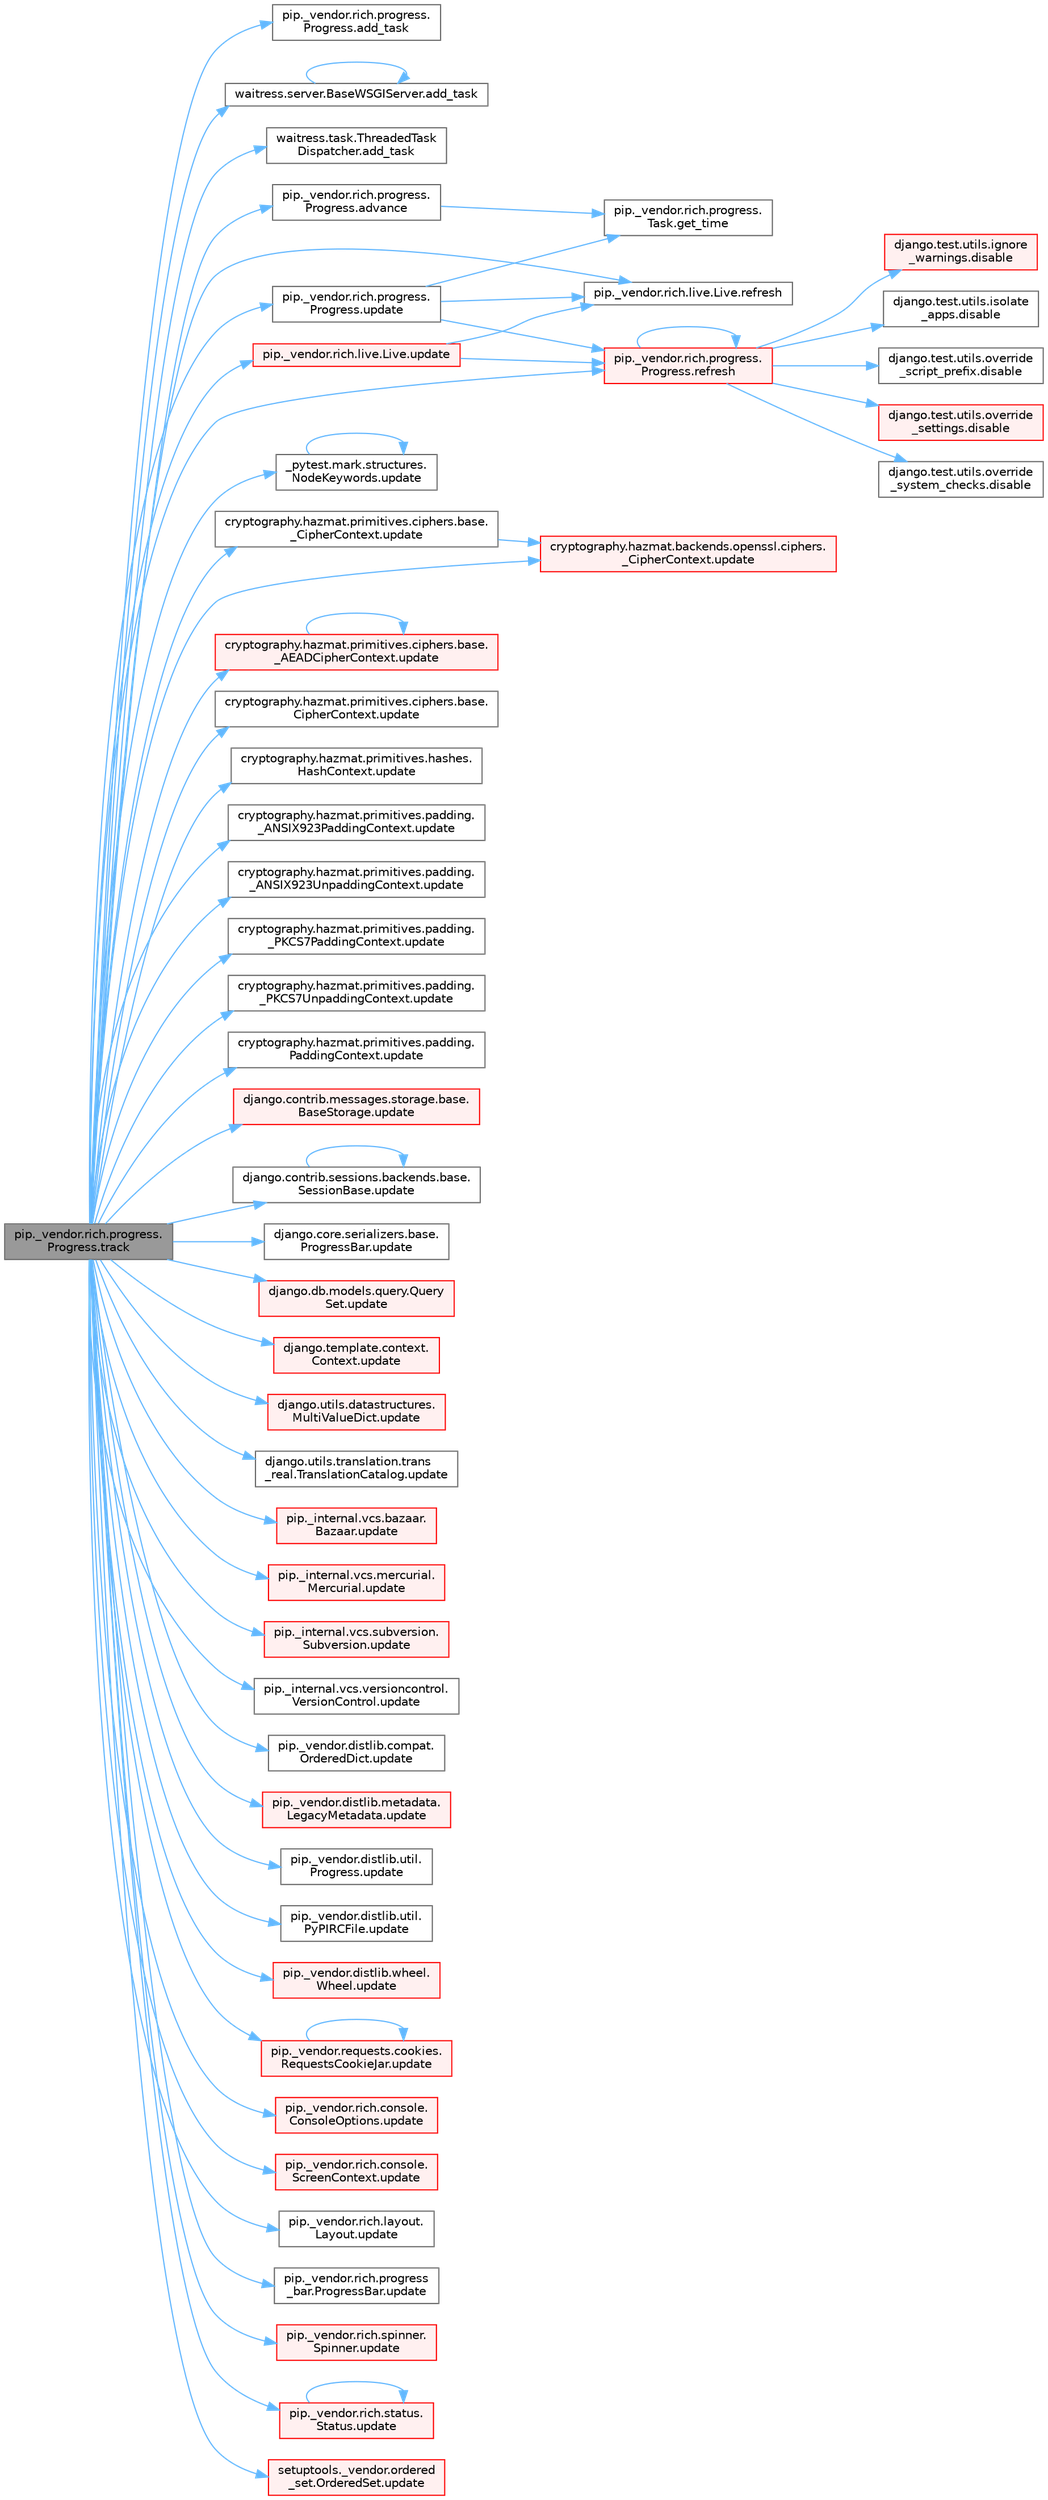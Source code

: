 digraph "pip._vendor.rich.progress.Progress.track"
{
 // LATEX_PDF_SIZE
  bgcolor="transparent";
  edge [fontname=Helvetica,fontsize=10,labelfontname=Helvetica,labelfontsize=10];
  node [fontname=Helvetica,fontsize=10,shape=box,height=0.2,width=0.4];
  rankdir="LR";
  Node1 [id="Node000001",label="pip._vendor.rich.progress.\lProgress.track",height=0.2,width=0.4,color="gray40", fillcolor="grey60", style="filled", fontcolor="black",tooltip=" "];
  Node1 -> Node2 [id="edge1_Node000001_Node000002",color="steelblue1",style="solid",tooltip=" "];
  Node2 [id="Node000002",label="pip._vendor.rich.progress.\lProgress.add_task",height=0.2,width=0.4,color="grey40", fillcolor="white", style="filled",URL="$classpip_1_1__vendor_1_1rich_1_1progress_1_1_progress.html#ac731e25d7947a05a1772a3933a14f37f",tooltip=" "];
  Node1 -> Node3 [id="edge2_Node000001_Node000003",color="steelblue1",style="solid",tooltip=" "];
  Node3 [id="Node000003",label="waitress.server.BaseWSGIServer.add_task",height=0.2,width=0.4,color="grey40", fillcolor="white", style="filled",URL="$classwaitress_1_1server_1_1_base_w_s_g_i_server.html#aa62bd95573fdbdf54be7fb15889971e1",tooltip=" "];
  Node3 -> Node3 [id="edge3_Node000003_Node000003",color="steelblue1",style="solid",tooltip=" "];
  Node1 -> Node4 [id="edge4_Node000001_Node000004",color="steelblue1",style="solid",tooltip=" "];
  Node4 [id="Node000004",label="waitress.task.ThreadedTask\lDispatcher.add_task",height=0.2,width=0.4,color="grey40", fillcolor="white", style="filled",URL="$classwaitress_1_1task_1_1_threaded_task_dispatcher.html#a6705595c05fe078135d0d541a994aa96",tooltip=" "];
  Node1 -> Node5 [id="edge5_Node000001_Node000005",color="steelblue1",style="solid",tooltip=" "];
  Node5 [id="Node000005",label="pip._vendor.rich.progress.\lProgress.advance",height=0.2,width=0.4,color="grey40", fillcolor="white", style="filled",URL="$classpip_1_1__vendor_1_1rich_1_1progress_1_1_progress.html#aecdf29e576cf1eae98c965538bf78606",tooltip=" "];
  Node5 -> Node6 [id="edge6_Node000005_Node000006",color="steelblue1",style="solid",tooltip=" "];
  Node6 [id="Node000006",label="pip._vendor.rich.progress.\lTask.get_time",height=0.2,width=0.4,color="grey40", fillcolor="white", style="filled",URL="$classpip_1_1__vendor_1_1rich_1_1progress_1_1_task.html#af8dc334094a3cf47b4b85f3014305130",tooltip=" "];
  Node1 -> Node7 [id="edge7_Node000001_Node000007",color="steelblue1",style="solid",tooltip=" "];
  Node7 [id="Node000007",label="pip._vendor.rich.live.Live.refresh",height=0.2,width=0.4,color="grey40", fillcolor="white", style="filled",URL="$classpip_1_1__vendor_1_1rich_1_1live_1_1_live.html#a898af4f99a1ea11e331166c27c0c202b",tooltip=" "];
  Node1 -> Node8 [id="edge8_Node000001_Node000008",color="steelblue1",style="solid",tooltip=" "];
  Node8 [id="Node000008",label="pip._vendor.rich.progress.\lProgress.refresh",height=0.2,width=0.4,color="red", fillcolor="#FFF0F0", style="filled",URL="$classpip_1_1__vendor_1_1rich_1_1progress_1_1_progress.html#a88dcdf9d00bbfe350b6c4b23b5670579",tooltip=" "];
  Node8 -> Node9 [id="edge9_Node000008_Node000009",color="steelblue1",style="solid",tooltip=" "];
  Node9 [id="Node000009",label="django.test.utils.ignore\l_warnings.disable",height=0.2,width=0.4,color="red", fillcolor="#FFF0F0", style="filled",URL="$classdjango_1_1test_1_1utils_1_1ignore__warnings.html#af1e5bafbbda3277c2402f39db212ca5b",tooltip=" "];
  Node8 -> Node11 [id="edge10_Node000008_Node000011",color="steelblue1",style="solid",tooltip=" "];
  Node11 [id="Node000011",label="django.test.utils.isolate\l_apps.disable",height=0.2,width=0.4,color="grey40", fillcolor="white", style="filled",URL="$classdjango_1_1test_1_1utils_1_1isolate__apps.html#aa6e861e7fb291eb6a411ad1b678389ac",tooltip=" "];
  Node8 -> Node12 [id="edge11_Node000008_Node000012",color="steelblue1",style="solid",tooltip=" "];
  Node12 [id="Node000012",label="django.test.utils.override\l_script_prefix.disable",height=0.2,width=0.4,color="grey40", fillcolor="white", style="filled",URL="$classdjango_1_1test_1_1utils_1_1override__script__prefix.html#a4c4ae43c791a42ddb6ba29f52fa231b2",tooltip=" "];
  Node8 -> Node13 [id="edge12_Node000008_Node000013",color="steelblue1",style="solid",tooltip=" "];
  Node13 [id="Node000013",label="django.test.utils.override\l_settings.disable",height=0.2,width=0.4,color="red", fillcolor="#FFF0F0", style="filled",URL="$classdjango_1_1test_1_1utils_1_1override__settings.html#a3308964de996d3516f1122d5962fe8ba",tooltip=" "];
  Node8 -> Node3764 [id="edge13_Node000008_Node003764",color="steelblue1",style="solid",tooltip=" "];
  Node3764 [id="Node003764",label="django.test.utils.override\l_system_checks.disable",height=0.2,width=0.4,color="grey40", fillcolor="white", style="filled",URL="$classdjango_1_1test_1_1utils_1_1override__system__checks.html#a09c8d27c17f549e99207253090f4573d",tooltip=" "];
  Node8 -> Node8 [id="edge14_Node000008_Node000008",color="steelblue1",style="solid",tooltip=" "];
  Node1 -> Node864 [id="edge15_Node000001_Node000864",color="steelblue1",style="solid",tooltip=" "];
  Node864 [id="Node000864",label="_pytest.mark.structures.\lNodeKeywords.update",height=0.2,width=0.4,color="grey40", fillcolor="white", style="filled",URL="$class__pytest_1_1mark_1_1structures_1_1_node_keywords.html#a0a4d777bdae1c928eb82dbe2078da337",tooltip=" "];
  Node864 -> Node864 [id="edge16_Node000864_Node000864",color="steelblue1",style="solid",tooltip=" "];
  Node1 -> Node865 [id="edge17_Node000001_Node000865",color="steelblue1",style="solid",tooltip=" "];
  Node865 [id="Node000865",label="cryptography.hazmat.backends.openssl.ciphers.\l_CipherContext.update",height=0.2,width=0.4,color="red", fillcolor="#FFF0F0", style="filled",URL="$classcryptography_1_1hazmat_1_1backends_1_1openssl_1_1ciphers_1_1___cipher_context.html#a5610dfbc011a181af1eb504ed9ae6130",tooltip=" "];
  Node1 -> Node871 [id="edge18_Node000001_Node000871",color="steelblue1",style="solid",tooltip=" "];
  Node871 [id="Node000871",label="cryptography.hazmat.primitives.ciphers.base.\l_AEADCipherContext.update",height=0.2,width=0.4,color="red", fillcolor="#FFF0F0", style="filled",URL="$classcryptography_1_1hazmat_1_1primitives_1_1ciphers_1_1base_1_1___a_e_a_d_cipher_context.html#a55c3cd5a4fe6d26aa67c41caa1cbe496",tooltip=" "];
  Node871 -> Node871 [id="edge19_Node000871_Node000871",color="steelblue1",style="solid",tooltip=" "];
  Node1 -> Node872 [id="edge20_Node000001_Node000872",color="steelblue1",style="solid",tooltip=" "];
  Node872 [id="Node000872",label="cryptography.hazmat.primitives.ciphers.base.\l_CipherContext.update",height=0.2,width=0.4,color="grey40", fillcolor="white", style="filled",URL="$classcryptography_1_1hazmat_1_1primitives_1_1ciphers_1_1base_1_1___cipher_context.html#a9bbd083aa4ef0fa6c6a1c07f15f9dd17",tooltip=" "];
  Node872 -> Node865 [id="edge21_Node000872_Node000865",color="steelblue1",style="solid",tooltip=" "];
  Node1 -> Node873 [id="edge22_Node000001_Node000873",color="steelblue1",style="solid",tooltip=" "];
  Node873 [id="Node000873",label="cryptography.hazmat.primitives.ciphers.base.\lCipherContext.update",height=0.2,width=0.4,color="grey40", fillcolor="white", style="filled",URL="$classcryptography_1_1hazmat_1_1primitives_1_1ciphers_1_1base_1_1_cipher_context.html#aee87d4d6a8f0f14e5b225d0eb9fb246e",tooltip=" "];
  Node1 -> Node874 [id="edge23_Node000001_Node000874",color="steelblue1",style="solid",tooltip=" "];
  Node874 [id="Node000874",label="cryptography.hazmat.primitives.hashes.\lHashContext.update",height=0.2,width=0.4,color="grey40", fillcolor="white", style="filled",URL="$classcryptography_1_1hazmat_1_1primitives_1_1hashes_1_1_hash_context.html#ab9ceb81a092e04be44cd8c6ac9dd4918",tooltip=" "];
  Node1 -> Node875 [id="edge24_Node000001_Node000875",color="steelblue1",style="solid",tooltip=" "];
  Node875 [id="Node000875",label="cryptography.hazmat.primitives.padding.\l_ANSIX923PaddingContext.update",height=0.2,width=0.4,color="grey40", fillcolor="white", style="filled",URL="$classcryptography_1_1hazmat_1_1primitives_1_1padding_1_1___a_n_s_i_x923_padding_context.html#a73ae02f0e7d3ecdc76c327972d5cb075",tooltip=" "];
  Node1 -> Node876 [id="edge25_Node000001_Node000876",color="steelblue1",style="solid",tooltip=" "];
  Node876 [id="Node000876",label="cryptography.hazmat.primitives.padding.\l_ANSIX923UnpaddingContext.update",height=0.2,width=0.4,color="grey40", fillcolor="white", style="filled",URL="$classcryptography_1_1hazmat_1_1primitives_1_1padding_1_1___a_n_s_i_x923_unpadding_context.html#afda02ac4bf5c02d78814b54e62736942",tooltip=" "];
  Node1 -> Node877 [id="edge26_Node000001_Node000877",color="steelblue1",style="solid",tooltip=" "];
  Node877 [id="Node000877",label="cryptography.hazmat.primitives.padding.\l_PKCS7PaddingContext.update",height=0.2,width=0.4,color="grey40", fillcolor="white", style="filled",URL="$classcryptography_1_1hazmat_1_1primitives_1_1padding_1_1___p_k_c_s7_padding_context.html#a26ecfa520954d55accd37dcd4ee92233",tooltip=" "];
  Node1 -> Node878 [id="edge27_Node000001_Node000878",color="steelblue1",style="solid",tooltip=" "];
  Node878 [id="Node000878",label="cryptography.hazmat.primitives.padding.\l_PKCS7UnpaddingContext.update",height=0.2,width=0.4,color="grey40", fillcolor="white", style="filled",URL="$classcryptography_1_1hazmat_1_1primitives_1_1padding_1_1___p_k_c_s7_unpadding_context.html#add18c9d99e7b859b88e0f6fdd496d5ff",tooltip=" "];
  Node1 -> Node879 [id="edge28_Node000001_Node000879",color="steelblue1",style="solid",tooltip=" "];
  Node879 [id="Node000879",label="cryptography.hazmat.primitives.padding.\lPaddingContext.update",height=0.2,width=0.4,color="grey40", fillcolor="white", style="filled",URL="$classcryptography_1_1hazmat_1_1primitives_1_1padding_1_1_padding_context.html#a047bc43f5a6b188611c2fce69723798c",tooltip=" "];
  Node1 -> Node880 [id="edge29_Node000001_Node000880",color="steelblue1",style="solid",tooltip=" "];
  Node880 [id="Node000880",label="django.contrib.messages.storage.base.\lBaseStorage.update",height=0.2,width=0.4,color="red", fillcolor="#FFF0F0", style="filled",URL="$classdjango_1_1contrib_1_1messages_1_1storage_1_1base_1_1_base_storage.html#a6e7b6b257bc8af4bd1d58d53235679a2",tooltip=" "];
  Node1 -> Node4338 [id="edge30_Node000001_Node004338",color="steelblue1",style="solid",tooltip=" "];
  Node4338 [id="Node004338",label="django.contrib.sessions.backends.base.\lSessionBase.update",height=0.2,width=0.4,color="grey40", fillcolor="white", style="filled",URL="$classdjango_1_1contrib_1_1sessions_1_1backends_1_1base_1_1_session_base.html#a3c30c6ffbf47e3a150eaadc491b04cc5",tooltip=" "];
  Node4338 -> Node4338 [id="edge31_Node004338_Node004338",color="steelblue1",style="solid",tooltip=" "];
  Node1 -> Node4339 [id="edge32_Node000001_Node004339",color="steelblue1",style="solid",tooltip=" "];
  Node4339 [id="Node004339",label="django.core.serializers.base.\lProgressBar.update",height=0.2,width=0.4,color="grey40", fillcolor="white", style="filled",URL="$classdjango_1_1core_1_1serializers_1_1base_1_1_progress_bar.html#af2c1c7bf5d7219121e6823dd318bd50c",tooltip=" "];
  Node1 -> Node4340 [id="edge33_Node000001_Node004340",color="steelblue1",style="solid",tooltip=" "];
  Node4340 [id="Node004340",label="django.db.models.query.Query\lSet.update",height=0.2,width=0.4,color="red", fillcolor="#FFF0F0", style="filled",URL="$classdjango_1_1db_1_1models_1_1query_1_1_query_set.html#ab6293ece1c0100aa9a26a3fb2d666a06",tooltip=" "];
  Node1 -> Node4341 [id="edge34_Node000001_Node004341",color="steelblue1",style="solid",tooltip=" "];
  Node4341 [id="Node004341",label="django.template.context.\lContext.update",height=0.2,width=0.4,color="red", fillcolor="#FFF0F0", style="filled",URL="$classdjango_1_1template_1_1context_1_1_context.html#ac6b555aa3f87383d3ff80eac5e450c90",tooltip=" "];
  Node1 -> Node4343 [id="edge35_Node000001_Node004343",color="steelblue1",style="solid",tooltip=" "];
  Node4343 [id="Node004343",label="django.utils.datastructures.\lMultiValueDict.update",height=0.2,width=0.4,color="red", fillcolor="#FFF0F0", style="filled",URL="$classdjango_1_1utils_1_1datastructures_1_1_multi_value_dict.html#adb334f967b909885c14e439be6090ed9",tooltip=" "];
  Node1 -> Node4351 [id="edge36_Node000001_Node004351",color="steelblue1",style="solid",tooltip=" "];
  Node4351 [id="Node004351",label="django.utils.translation.trans\l_real.TranslationCatalog.update",height=0.2,width=0.4,color="grey40", fillcolor="white", style="filled",URL="$classdjango_1_1utils_1_1translation_1_1trans__real_1_1_translation_catalog.html#ad4887327f85044e4eb4701c171b696ea",tooltip=" "];
  Node1 -> Node4352 [id="edge37_Node000001_Node004352",color="steelblue1",style="solid",tooltip=" "];
  Node4352 [id="Node004352",label="pip._internal.vcs.bazaar.\lBazaar.update",height=0.2,width=0.4,color="red", fillcolor="#FFF0F0", style="filled",URL="$classpip_1_1__internal_1_1vcs_1_1bazaar_1_1_bazaar.html#ab72f9605304d0f45c9cee1b01475db15",tooltip=" "];
  Node1 -> Node4369 [id="edge38_Node000001_Node004369",color="steelblue1",style="solid",tooltip=" "];
  Node4369 [id="Node004369",label="pip._internal.vcs.mercurial.\lMercurial.update",height=0.2,width=0.4,color="red", fillcolor="#FFF0F0", style="filled",URL="$classpip_1_1__internal_1_1vcs_1_1mercurial_1_1_mercurial.html#ab20d928e9af6ddb8d125f17805b56433",tooltip=" "];
  Node1 -> Node4370 [id="edge39_Node000001_Node004370",color="steelblue1",style="solid",tooltip=" "];
  Node4370 [id="Node004370",label="pip._internal.vcs.subversion.\lSubversion.update",height=0.2,width=0.4,color="red", fillcolor="#FFF0F0", style="filled",URL="$classpip_1_1__internal_1_1vcs_1_1subversion_1_1_subversion.html#a6ffdf52e473391cd02f543f30e12cc94",tooltip=" "];
  Node1 -> Node4374 [id="edge40_Node000001_Node004374",color="steelblue1",style="solid",tooltip=" "];
  Node4374 [id="Node004374",label="pip._internal.vcs.versioncontrol.\lVersionControl.update",height=0.2,width=0.4,color="grey40", fillcolor="white", style="filled",URL="$classpip_1_1__internal_1_1vcs_1_1versioncontrol_1_1_version_control.html#aee2260d56ba67019ca524562f739a617",tooltip=" "];
  Node1 -> Node4375 [id="edge41_Node000001_Node004375",color="steelblue1",style="solid",tooltip=" "];
  Node4375 [id="Node004375",label="pip._vendor.distlib.compat.\lOrderedDict.update",height=0.2,width=0.4,color="grey40", fillcolor="white", style="filled",URL="$classpip_1_1__vendor_1_1distlib_1_1compat_1_1_ordered_dict.html#a05be3a8355cf49c1ae26a2c765577d44",tooltip=" "];
  Node1 -> Node4376 [id="edge42_Node000001_Node004376",color="steelblue1",style="solid",tooltip=" "];
  Node4376 [id="Node004376",label="pip._vendor.distlib.metadata.\lLegacyMetadata.update",height=0.2,width=0.4,color="red", fillcolor="#FFF0F0", style="filled",URL="$classpip_1_1__vendor_1_1distlib_1_1metadata_1_1_legacy_metadata.html#aefa482c1aa5db626eda875a4a1941995",tooltip=" "];
  Node1 -> Node4377 [id="edge43_Node000001_Node004377",color="steelblue1",style="solid",tooltip=" "];
  Node4377 [id="Node004377",label="pip._vendor.distlib.util.\lProgress.update",height=0.2,width=0.4,color="grey40", fillcolor="white", style="filled",URL="$classpip_1_1__vendor_1_1distlib_1_1util_1_1_progress.html#acb75e2a111c6007570d8429d9e07f8f9",tooltip=" "];
  Node1 -> Node4378 [id="edge44_Node000001_Node004378",color="steelblue1",style="solid",tooltip=" "];
  Node4378 [id="Node004378",label="pip._vendor.distlib.util.\lPyPIRCFile.update",height=0.2,width=0.4,color="grey40", fillcolor="white", style="filled",URL="$classpip_1_1__vendor_1_1distlib_1_1util_1_1_py_p_i_r_c_file.html#a1c66efaa0d058515e678b589e0a48fe6",tooltip=" "];
  Node1 -> Node4379 [id="edge45_Node000001_Node004379",color="steelblue1",style="solid",tooltip=" "];
  Node4379 [id="Node004379",label="pip._vendor.distlib.wheel.\lWheel.update",height=0.2,width=0.4,color="red", fillcolor="#FFF0F0", style="filled",URL="$classpip_1_1__vendor_1_1distlib_1_1wheel_1_1_wheel.html#af0fa6892c3a4e935a5ff2887f80b14ff",tooltip=" "];
  Node1 -> Node4383 [id="edge46_Node000001_Node004383",color="steelblue1",style="solid",tooltip=" "];
  Node4383 [id="Node004383",label="pip._vendor.requests.cookies.\lRequestsCookieJar.update",height=0.2,width=0.4,color="red", fillcolor="#FFF0F0", style="filled",URL="$classpip_1_1__vendor_1_1requests_1_1cookies_1_1_requests_cookie_jar.html#a0da44ca158cef5ca63c06e3170864e85",tooltip=" "];
  Node4383 -> Node4383 [id="edge47_Node004383_Node004383",color="steelblue1",style="solid",tooltip=" "];
  Node1 -> Node4384 [id="edge48_Node000001_Node004384",color="steelblue1",style="solid",tooltip=" "];
  Node4384 [id="Node004384",label="pip._vendor.rich.console.\lConsoleOptions.update",height=0.2,width=0.4,color="red", fillcolor="#FFF0F0", style="filled",URL="$classpip_1_1__vendor_1_1rich_1_1console_1_1_console_options.html#a533d26ef193dcbd919112d43c3dc2965",tooltip=" "];
  Node1 -> Node4385 [id="edge49_Node000001_Node004385",color="steelblue1",style="solid",tooltip=" "];
  Node4385 [id="Node004385",label="pip._vendor.rich.console.\lScreenContext.update",height=0.2,width=0.4,color="red", fillcolor="#FFF0F0", style="filled",URL="$classpip_1_1__vendor_1_1rich_1_1console_1_1_screen_context.html#adc1347b88a5b0df28fbdd43023fe91ee",tooltip=" "];
  Node1 -> Node4387 [id="edge50_Node000001_Node004387",color="steelblue1",style="solid",tooltip=" "];
  Node4387 [id="Node004387",label="pip._vendor.rich.layout.\lLayout.update",height=0.2,width=0.4,color="grey40", fillcolor="white", style="filled",URL="$classpip_1_1__vendor_1_1rich_1_1layout_1_1_layout.html#a067efe37b004de10b217d6d9e474df8e",tooltip=" "];
  Node1 -> Node4388 [id="edge51_Node000001_Node004388",color="steelblue1",style="solid",tooltip=" "];
  Node4388 [id="Node004388",label="pip._vendor.rich.live.Live.update",height=0.2,width=0.4,color="red", fillcolor="#FFF0F0", style="filled",URL="$classpip_1_1__vendor_1_1rich_1_1live_1_1_live.html#af9726cf9966a0250388c2b0138fb80cc",tooltip=" "];
  Node4388 -> Node7 [id="edge52_Node004388_Node000007",color="steelblue1",style="solid",tooltip=" "];
  Node4388 -> Node8 [id="edge53_Node004388_Node000008",color="steelblue1",style="solid",tooltip=" "];
  Node1 -> Node4389 [id="edge54_Node000001_Node004389",color="steelblue1",style="solid",tooltip=" "];
  Node4389 [id="Node004389",label="pip._vendor.rich.progress.\lProgress.update",height=0.2,width=0.4,color="grey40", fillcolor="white", style="filled",URL="$classpip_1_1__vendor_1_1rich_1_1progress_1_1_progress.html#a6fa62223b1262496c0ae743cd52e92e5",tooltip=" "];
  Node4389 -> Node6 [id="edge55_Node004389_Node000006",color="steelblue1",style="solid",tooltip=" "];
  Node4389 -> Node7 [id="edge56_Node004389_Node000007",color="steelblue1",style="solid",tooltip=" "];
  Node4389 -> Node8 [id="edge57_Node004389_Node000008",color="steelblue1",style="solid",tooltip=" "];
  Node1 -> Node4390 [id="edge58_Node000001_Node004390",color="steelblue1",style="solid",tooltip=" "];
  Node4390 [id="Node004390",label="pip._vendor.rich.progress\l_bar.ProgressBar.update",height=0.2,width=0.4,color="grey40", fillcolor="white", style="filled",URL="$classpip_1_1__vendor_1_1rich_1_1progress__bar_1_1_progress_bar.html#ae014e345845e30028f06da5ea428d592",tooltip=" "];
  Node1 -> Node4391 [id="edge59_Node000001_Node004391",color="steelblue1",style="solid",tooltip=" "];
  Node4391 [id="Node004391",label="pip._vendor.rich.spinner.\lSpinner.update",height=0.2,width=0.4,color="red", fillcolor="#FFF0F0", style="filled",URL="$classpip_1_1__vendor_1_1rich_1_1spinner_1_1_spinner.html#a1bdff2fd55f56cc46b28b5ac3e69051d",tooltip=" "];
  Node1 -> Node4392 [id="edge60_Node000001_Node004392",color="steelblue1",style="solid",tooltip=" "];
  Node4392 [id="Node004392",label="pip._vendor.rich.status.\lStatus.update",height=0.2,width=0.4,color="red", fillcolor="#FFF0F0", style="filled",URL="$classpip_1_1__vendor_1_1rich_1_1status_1_1_status.html#a247833e956938350361ef6419697f7f3",tooltip=" "];
  Node4392 -> Node4392 [id="edge61_Node004392_Node004392",color="steelblue1",style="solid",tooltip=" "];
  Node1 -> Node4393 [id="edge62_Node000001_Node004393",color="steelblue1",style="solid",tooltip=" "];
  Node4393 [id="Node004393",label="setuptools._vendor.ordered\l_set.OrderedSet.update",height=0.2,width=0.4,color="red", fillcolor="#FFF0F0", style="filled",URL="$classsetuptools_1_1__vendor_1_1ordered__set_1_1_ordered_set.html#ad65452f0c741c86dce23bcba0a55c04e",tooltip=" "];
}
